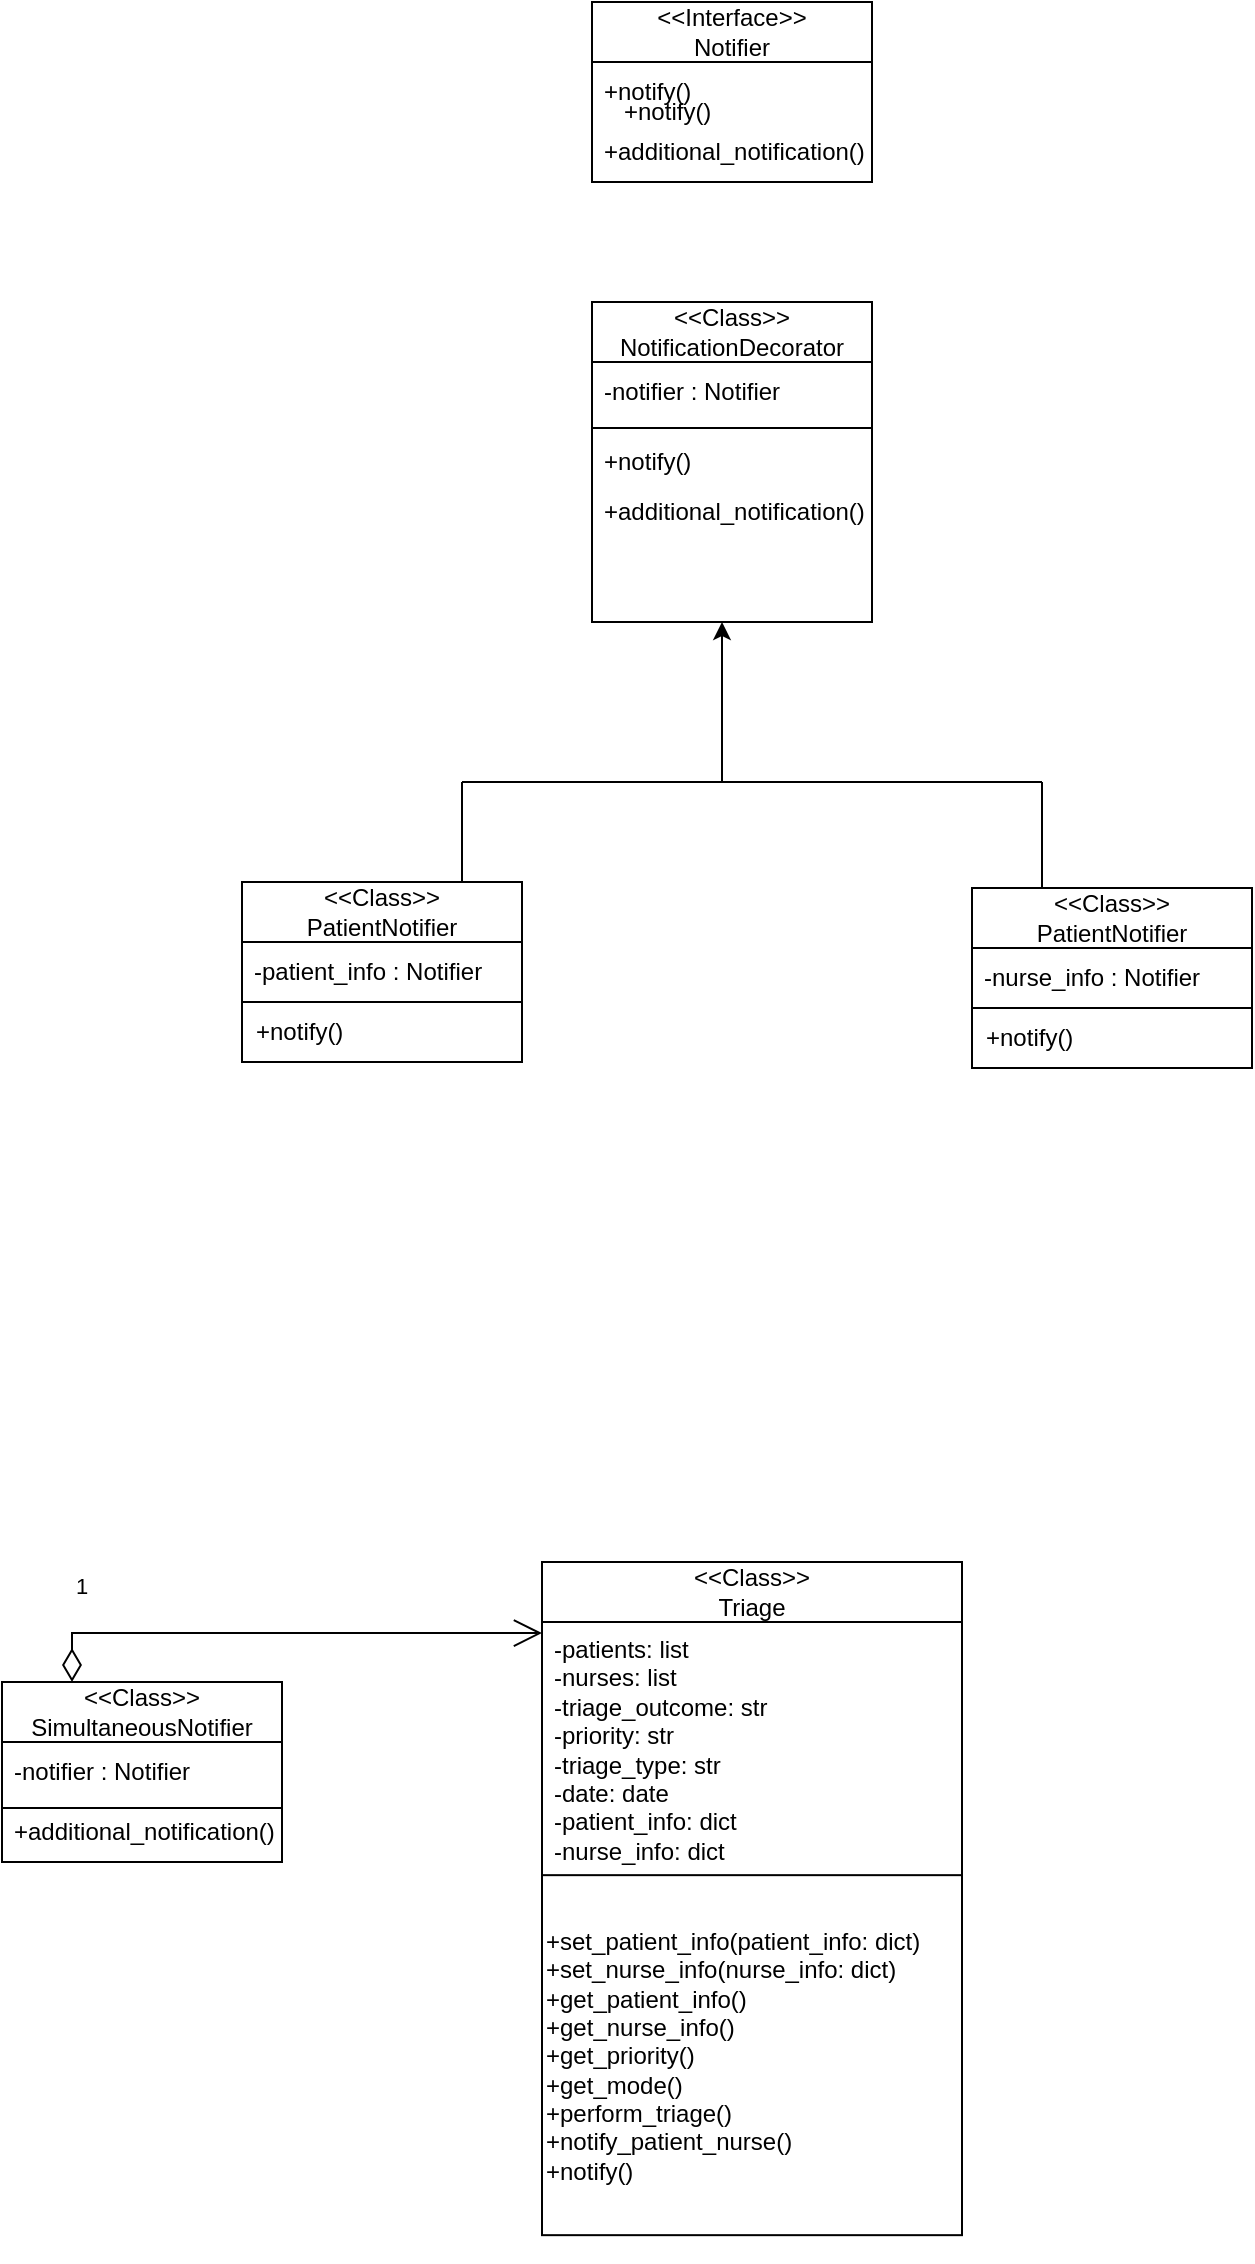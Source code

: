 <mxfile version="24.8.3">
  <diagram name="Page-1" id="J9g2O14Uw9vX5HxH-n-V">
    <mxGraphModel dx="1213" dy="663" grid="1" gridSize="10" guides="1" tooltips="1" connect="1" arrows="1" fold="1" page="1" pageScale="1" pageWidth="850" pageHeight="1100" math="0" shadow="0">
      <root>
        <mxCell id="0" />
        <mxCell id="1" parent="0" />
        <mxCell id="QHcA-1QilDFWebVEuCo4-1" value="&amp;lt;&amp;lt;Interface&amp;gt;&amp;gt;&lt;br&gt;Notifier" style="swimlane;fontStyle=0;childLayout=stackLayout;horizontal=1;startSize=30;horizontalStack=0;resizeParent=1;resizeParentMax=0;resizeLast=0;collapsible=1;marginBottom=0;whiteSpace=wrap;html=1;" vertex="1" parent="1">
          <mxGeometry x="355" y="110" width="140" height="90" as="geometry" />
        </mxCell>
        <mxCell id="QHcA-1QilDFWebVEuCo4-2" value="+notify()" style="text;strokeColor=none;fillColor=none;align=left;verticalAlign=middle;spacingLeft=4;spacingRight=4;overflow=hidden;points=[[0,0.5],[1,0.5]];portConstraint=eastwest;rotatable=0;whiteSpace=wrap;html=1;" vertex="1" parent="QHcA-1QilDFWebVEuCo4-1">
          <mxGeometry y="30" width="140" height="30" as="geometry" />
        </mxCell>
        <mxCell id="QHcA-1QilDFWebVEuCo4-3" value="+additional_notification()" style="text;strokeColor=none;fillColor=none;align=left;verticalAlign=middle;spacingLeft=4;spacingRight=4;overflow=hidden;points=[[0,0.5],[1,0.5]];portConstraint=eastwest;rotatable=0;whiteSpace=wrap;html=1;" vertex="1" parent="QHcA-1QilDFWebVEuCo4-1">
          <mxGeometry y="60" width="140" height="30" as="geometry" />
        </mxCell>
        <mxCell id="QHcA-1QilDFWebVEuCo4-9" value="+notify()" style="text;strokeColor=none;fillColor=none;align=left;verticalAlign=middle;spacingLeft=4;spacingRight=4;overflow=hidden;points=[[0,0.5],[1,0.5]];portConstraint=eastwest;rotatable=0;whiteSpace=wrap;html=1;" vertex="1" parent="1">
          <mxGeometry x="365" y="150" width="140" height="30" as="geometry" />
        </mxCell>
        <mxCell id="QHcA-1QilDFWebVEuCo4-24" value="" style="group" vertex="1" connectable="0" parent="1">
          <mxGeometry x="355" y="260" width="140" height="160" as="geometry" />
        </mxCell>
        <mxCell id="QHcA-1QilDFWebVEuCo4-5" value="&amp;lt;&amp;lt;Class&amp;gt;&amp;gt;&lt;br&gt;NotificationDecorator" style="swimlane;fontStyle=0;childLayout=stackLayout;horizontal=1;startSize=30;horizontalStack=0;resizeParent=1;resizeParentMax=0;resizeLast=0;collapsible=1;marginBottom=0;whiteSpace=wrap;html=1;movable=0;resizable=0;rotatable=0;deletable=0;editable=0;locked=1;connectable=0;" vertex="1" parent="QHcA-1QilDFWebVEuCo4-24">
          <mxGeometry width="140" height="160" as="geometry" />
        </mxCell>
        <mxCell id="QHcA-1QilDFWebVEuCo4-7" value="-notifier : Notifier" style="text;strokeColor=none;fillColor=none;align=left;verticalAlign=middle;spacingLeft=4;spacingRight=4;overflow=hidden;points=[[0,0.5],[1,0.5]];portConstraint=eastwest;rotatable=0;whiteSpace=wrap;html=1;movable=0;resizable=0;deletable=0;editable=0;locked=1;connectable=0;" vertex="1" parent="QHcA-1QilDFWebVEuCo4-5">
          <mxGeometry y="30" width="140" height="30" as="geometry" />
        </mxCell>
        <mxCell id="QHcA-1QilDFWebVEuCo4-8" value="" style="endArrow=none;html=1;rounded=0;exitX=0;exitY=0.5;exitDx=0;exitDy=0;entryX=1;entryY=0.5;entryDx=0;entryDy=0;" edge="1" parent="QHcA-1QilDFWebVEuCo4-24">
          <mxGeometry width="50" height="50" relative="1" as="geometry">
            <mxPoint y="63" as="sourcePoint" />
            <mxPoint x="140" y="63" as="targetPoint" />
          </mxGeometry>
        </mxCell>
        <mxCell id="QHcA-1QilDFWebVEuCo4-10" value="+notify()" style="text;strokeColor=none;fillColor=none;align=left;verticalAlign=middle;spacingLeft=4;spacingRight=4;overflow=hidden;points=[[0,0.5],[1,0.5]];portConstraint=eastwest;rotatable=0;whiteSpace=wrap;html=1;" vertex="1" parent="QHcA-1QilDFWebVEuCo4-24">
          <mxGeometry y="65" width="140" height="30" as="geometry" />
        </mxCell>
        <mxCell id="QHcA-1QilDFWebVEuCo4-11" value="+additional_notification()" style="text;strokeColor=none;fillColor=none;align=left;verticalAlign=middle;spacingLeft=4;spacingRight=4;overflow=hidden;points=[[0,0.5],[1,0.5]];portConstraint=eastwest;rotatable=0;whiteSpace=wrap;html=1;" vertex="1" parent="QHcA-1QilDFWebVEuCo4-24">
          <mxGeometry y="90" width="140" height="30" as="geometry" />
        </mxCell>
        <mxCell id="QHcA-1QilDFWebVEuCo4-43" value="" style="group;movable=1;resizable=1;rotatable=1;deletable=1;editable=1;locked=0;connectable=1;" vertex="1" connectable="0" parent="1">
          <mxGeometry x="330" y="890" width="210" height="350" as="geometry" />
        </mxCell>
        <mxCell id="QHcA-1QilDFWebVEuCo4-44" value="&amp;lt;&amp;lt;Class&amp;gt;&amp;gt;&lt;br&gt;Triage" style="swimlane;fontStyle=0;childLayout=stackLayout;horizontal=1;startSize=30;horizontalStack=0;resizeParent=1;resizeParentMax=0;resizeLast=0;collapsible=1;marginBottom=0;whiteSpace=wrap;html=1;movable=1;resizable=1;rotatable=1;deletable=1;editable=1;locked=0;connectable=1;" vertex="1" parent="QHcA-1QilDFWebVEuCo4-43">
          <mxGeometry width="210" height="158.947" as="geometry" />
        </mxCell>
        <mxCell id="QHcA-1QilDFWebVEuCo4-45" value="-patients: list&amp;nbsp;&lt;br&gt;-nurses: list&amp;nbsp;&lt;br&gt;-triage_outcome: str&amp;nbsp;&lt;br&gt;-priority: str&lt;br&gt;-triage_type: str&lt;br&gt;-date: date&lt;br&gt;-patient_info: dict&lt;br&gt;-nurse_info: dict  " style="text;strokeColor=none;fillColor=none;align=left;verticalAlign=middle;spacingLeft=4;spacingRight=4;overflow=hidden;points=[[0,0.5],[1,0.5]];portConstraint=eastwest;rotatable=1;whiteSpace=wrap;html=1;movable=1;resizable=1;deletable=1;editable=1;locked=0;connectable=1;" vertex="1" parent="QHcA-1QilDFWebVEuCo4-44">
          <mxGeometry y="30" width="210" height="128.947" as="geometry" />
        </mxCell>
        <mxCell id="QHcA-1QilDFWebVEuCo4-51" value="" style="group" vertex="1" connectable="0" parent="QHcA-1QilDFWebVEuCo4-43">
          <mxGeometry x="-3" y="156.579" width="213" height="193.421" as="geometry" />
        </mxCell>
        <mxCell id="QHcA-1QilDFWebVEuCo4-49" value="+set_patient_info(patient_info: dict)&lt;br&gt;+set_nurse_info(nurse_info: dict)&lt;br&gt;+get_patient_info()&lt;br&gt;+get_nurse_info()&lt;br&gt;+get_priority()&lt;br&gt;+get_mode()&lt;br&gt;+perform_triage()&lt;br&gt;+notify_patient_nurse()&lt;div&gt;+notify()&lt;/div&gt;" style="rounded=0;whiteSpace=wrap;html=1;align=left;" vertex="1" parent="QHcA-1QilDFWebVEuCo4-51">
          <mxGeometry x="3" width="210" height="180" as="geometry" />
        </mxCell>
        <mxCell id="QHcA-1QilDFWebVEuCo4-58" value="&amp;lt;&amp;lt;Class&amp;gt;&amp;gt;&lt;br&gt;PatientNotifier" style="swimlane;fontStyle=0;childLayout=stackLayout;horizontal=1;startSize=30;horizontalStack=0;resizeParent=1;resizeParentMax=0;resizeLast=0;collapsible=1;marginBottom=0;whiteSpace=wrap;html=1;movable=1;resizable=1;rotatable=1;deletable=1;editable=1;locked=0;connectable=1;" vertex="1" parent="1">
          <mxGeometry x="545" y="553" width="140" height="60" as="geometry" />
        </mxCell>
        <mxCell id="QHcA-1QilDFWebVEuCo4-59" value="-nurse_info : Notifier" style="text;strokeColor=none;fillColor=none;align=left;verticalAlign=middle;spacingLeft=4;spacingRight=4;overflow=hidden;points=[[0,0.5],[1,0.5]];portConstraint=eastwest;rotatable=1;whiteSpace=wrap;html=1;movable=1;resizable=1;deletable=1;editable=1;locked=0;connectable=1;" vertex="1" parent="QHcA-1QilDFWebVEuCo4-58">
          <mxGeometry y="30" width="140" height="30" as="geometry" />
        </mxCell>
        <mxCell id="QHcA-1QilDFWebVEuCo4-60" value="&lt;span style=&quot;color: rgba(0, 0, 0, 0); font-family: monospace; font-size: 0px; text-align: start; text-wrap-mode: nowrap;&quot;&gt;+notify&lt;/span&gt;" style="rounded=0;whiteSpace=wrap;html=1;" vertex="1" parent="1">
          <mxGeometry x="545" y="613" width="140" height="30" as="geometry" />
        </mxCell>
        <mxCell id="QHcA-1QilDFWebVEuCo4-61" value="+notify()" style="text;html=1;align=left;verticalAlign=middle;whiteSpace=wrap;rounded=0;" vertex="1" parent="1">
          <mxGeometry x="550" y="613" width="60" height="30" as="geometry" />
        </mxCell>
        <mxCell id="QHcA-1QilDFWebVEuCo4-38" value="&amp;lt;&amp;lt;Class&amp;gt;&amp;gt;&lt;br&gt;SimultaneousNotifier" style="swimlane;fontStyle=0;childLayout=stackLayout;horizontal=1;startSize=30;horizontalStack=0;resizeParent=1;resizeParentMax=0;resizeLast=0;collapsible=1;marginBottom=0;whiteSpace=wrap;html=1;movable=1;resizable=1;rotatable=1;deletable=1;editable=1;locked=0;connectable=1;" vertex="1" parent="1">
          <mxGeometry x="60" y="950" width="140" height="90" as="geometry" />
        </mxCell>
        <mxCell id="QHcA-1QilDFWebVEuCo4-39" value="-notifier : Notifier" style="text;strokeColor=none;fillColor=none;align=left;verticalAlign=middle;spacingLeft=4;spacingRight=4;overflow=hidden;points=[[0,0.5],[1,0.5]];portConstraint=eastwest;rotatable=1;whiteSpace=wrap;html=1;movable=1;resizable=1;deletable=1;editable=1;locked=0;connectable=1;" vertex="1" parent="QHcA-1QilDFWebVEuCo4-38">
          <mxGeometry y="30" width="140" height="30" as="geometry" />
        </mxCell>
        <mxCell id="QHcA-1QilDFWebVEuCo4-42" value="+additional_notification()" style="text;strokeColor=none;fillColor=none;align=left;verticalAlign=middle;spacingLeft=4;spacingRight=4;overflow=hidden;points=[[0,0.5],[1,0.5]];portConstraint=eastwest;rotatable=0;whiteSpace=wrap;html=1;" vertex="1" parent="QHcA-1QilDFWebVEuCo4-38">
          <mxGeometry y="60" width="140" height="30" as="geometry" />
        </mxCell>
        <mxCell id="QHcA-1QilDFWebVEuCo4-40" value="" style="endArrow=none;html=1;rounded=0;exitX=0;exitY=0.5;exitDx=0;exitDy=0;entryX=1;entryY=0.5;entryDx=0;entryDy=0;" edge="1" parent="1">
          <mxGeometry width="50" height="50" relative="1" as="geometry">
            <mxPoint x="60" y="1013" as="sourcePoint" />
            <mxPoint x="200" y="1013" as="targetPoint" />
          </mxGeometry>
        </mxCell>
        <mxCell id="QHcA-1QilDFWebVEuCo4-62" value="1" style="endArrow=open;html=1;endSize=12;startArrow=diamondThin;startSize=14;startFill=0;edgeStyle=orthogonalEdgeStyle;align=left;verticalAlign=bottom;rounded=0;exitX=0.25;exitY=0;exitDx=0;exitDy=0;entryX=0;entryY=0.043;entryDx=0;entryDy=0;entryPerimeter=0;" edge="1" parent="1" source="QHcA-1QilDFWebVEuCo4-38" target="QHcA-1QilDFWebVEuCo4-45">
          <mxGeometry x="-0.811" y="15" relative="1" as="geometry">
            <mxPoint x="90" y="900" as="sourcePoint" />
            <mxPoint x="250" y="900" as="targetPoint" />
            <mxPoint as="offset" />
          </mxGeometry>
        </mxCell>
        <mxCell id="QHcA-1QilDFWebVEuCo4-63" value="" style="endArrow=classic;html=1;rounded=0;" edge="1" parent="1">
          <mxGeometry width="50" height="50" relative="1" as="geometry">
            <mxPoint x="420" y="500" as="sourcePoint" />
            <mxPoint x="420" y="420" as="targetPoint" />
          </mxGeometry>
        </mxCell>
        <mxCell id="QHcA-1QilDFWebVEuCo4-64" value="" style="endArrow=none;html=1;rounded=0;" edge="1" parent="1">
          <mxGeometry width="50" height="50" relative="1" as="geometry">
            <mxPoint x="290" y="500" as="sourcePoint" />
            <mxPoint x="580" y="500" as="targetPoint" />
          </mxGeometry>
        </mxCell>
        <mxCell id="QHcA-1QilDFWebVEuCo4-65" value="" style="endArrow=none;html=1;rounded=0;" edge="1" parent="1">
          <mxGeometry width="50" height="50" relative="1" as="geometry">
            <mxPoint x="290" y="560" as="sourcePoint" />
            <mxPoint x="290" y="500" as="targetPoint" />
          </mxGeometry>
        </mxCell>
        <mxCell id="QHcA-1QilDFWebVEuCo4-26" value="&amp;lt;&amp;lt;Class&amp;gt;&amp;gt;&lt;br&gt;PatientNotifier" style="swimlane;fontStyle=0;childLayout=stackLayout;horizontal=1;startSize=30;horizontalStack=0;resizeParent=1;resizeParentMax=0;resizeLast=0;collapsible=1;marginBottom=0;whiteSpace=wrap;html=1;movable=1;resizable=1;rotatable=1;deletable=1;editable=1;locked=0;connectable=1;" vertex="1" parent="1">
          <mxGeometry x="180" y="550" width="140" height="60" as="geometry" />
        </mxCell>
        <mxCell id="QHcA-1QilDFWebVEuCo4-27" value="-patient_info : Notifier" style="text;strokeColor=none;fillColor=none;align=left;verticalAlign=middle;spacingLeft=4;spacingRight=4;overflow=hidden;points=[[0,0.5],[1,0.5]];portConstraint=eastwest;rotatable=1;whiteSpace=wrap;html=1;movable=1;resizable=1;deletable=1;editable=1;locked=0;connectable=1;" vertex="1" parent="QHcA-1QilDFWebVEuCo4-26">
          <mxGeometry y="30" width="140" height="30" as="geometry" />
        </mxCell>
        <mxCell id="QHcA-1QilDFWebVEuCo4-52" value="&lt;span style=&quot;color: rgba(0, 0, 0, 0); font-family: monospace; font-size: 0px; text-align: start; text-wrap-mode: nowrap;&quot;&gt;+notify&lt;/span&gt;" style="rounded=0;whiteSpace=wrap;html=1;" vertex="1" parent="1">
          <mxGeometry x="180" y="610" width="140" height="30" as="geometry" />
        </mxCell>
        <mxCell id="QHcA-1QilDFWebVEuCo4-54" value="+notify()" style="text;html=1;align=left;verticalAlign=middle;whiteSpace=wrap;rounded=0;" vertex="1" parent="1">
          <mxGeometry x="185" y="610" width="60" height="30" as="geometry" />
        </mxCell>
        <mxCell id="QHcA-1QilDFWebVEuCo4-66" value="" style="endArrow=none;html=1;rounded=0;exitX=0.25;exitY=0;exitDx=0;exitDy=0;" edge="1" parent="1" source="QHcA-1QilDFWebVEuCo4-58">
          <mxGeometry width="50" height="50" relative="1" as="geometry">
            <mxPoint x="580" y="560" as="sourcePoint" />
            <mxPoint x="580" y="500" as="targetPoint" />
          </mxGeometry>
        </mxCell>
      </root>
    </mxGraphModel>
  </diagram>
</mxfile>
